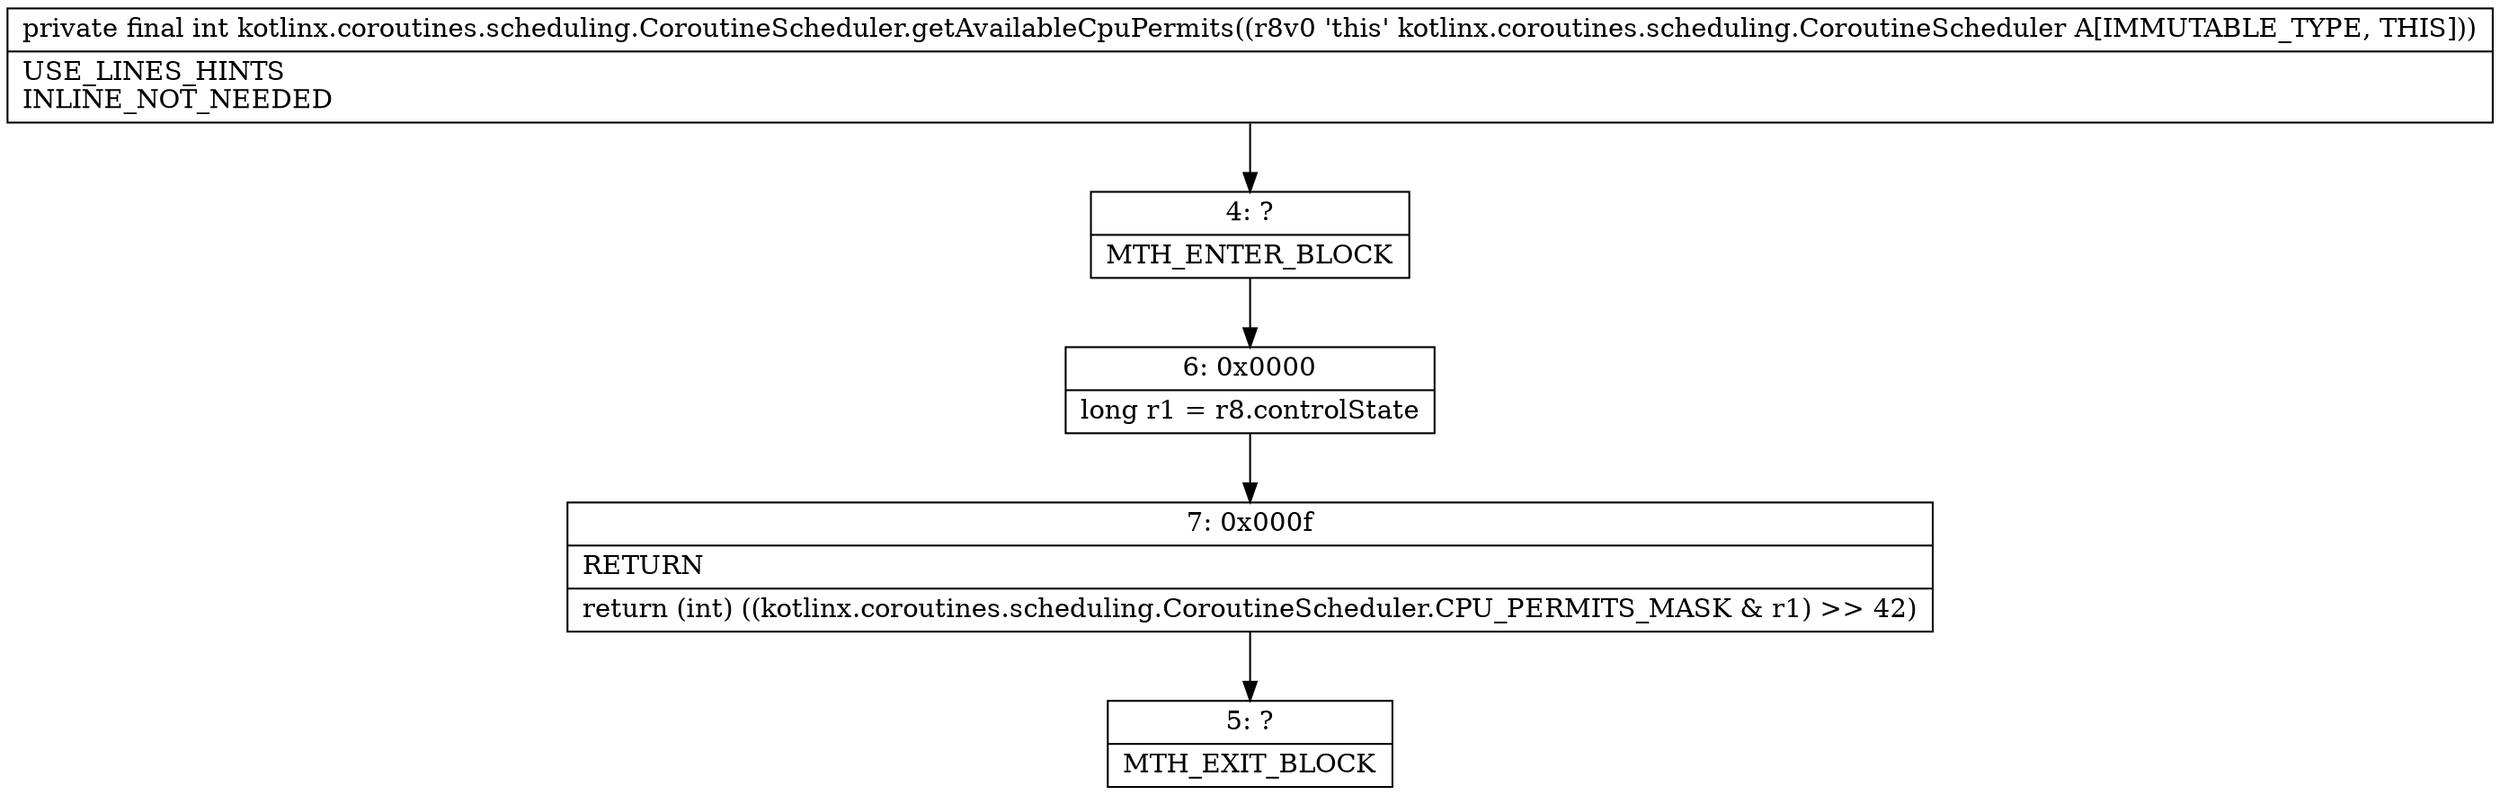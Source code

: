 digraph "CFG forkotlinx.coroutines.scheduling.CoroutineScheduler.getAvailableCpuPermits()I" {
Node_4 [shape=record,label="{4\:\ ?|MTH_ENTER_BLOCK\l}"];
Node_6 [shape=record,label="{6\:\ 0x0000|long r1 = r8.controlState\l}"];
Node_7 [shape=record,label="{7\:\ 0x000f|RETURN\l|return (int) ((kotlinx.coroutines.scheduling.CoroutineScheduler.CPU_PERMITS_MASK & r1) \>\> 42)\l}"];
Node_5 [shape=record,label="{5\:\ ?|MTH_EXIT_BLOCK\l}"];
MethodNode[shape=record,label="{private final int kotlinx.coroutines.scheduling.CoroutineScheduler.getAvailableCpuPermits((r8v0 'this' kotlinx.coroutines.scheduling.CoroutineScheduler A[IMMUTABLE_TYPE, THIS]))  | USE_LINES_HINTS\lINLINE_NOT_NEEDED\l}"];
MethodNode -> Node_4;Node_4 -> Node_6;
Node_6 -> Node_7;
Node_7 -> Node_5;
}

